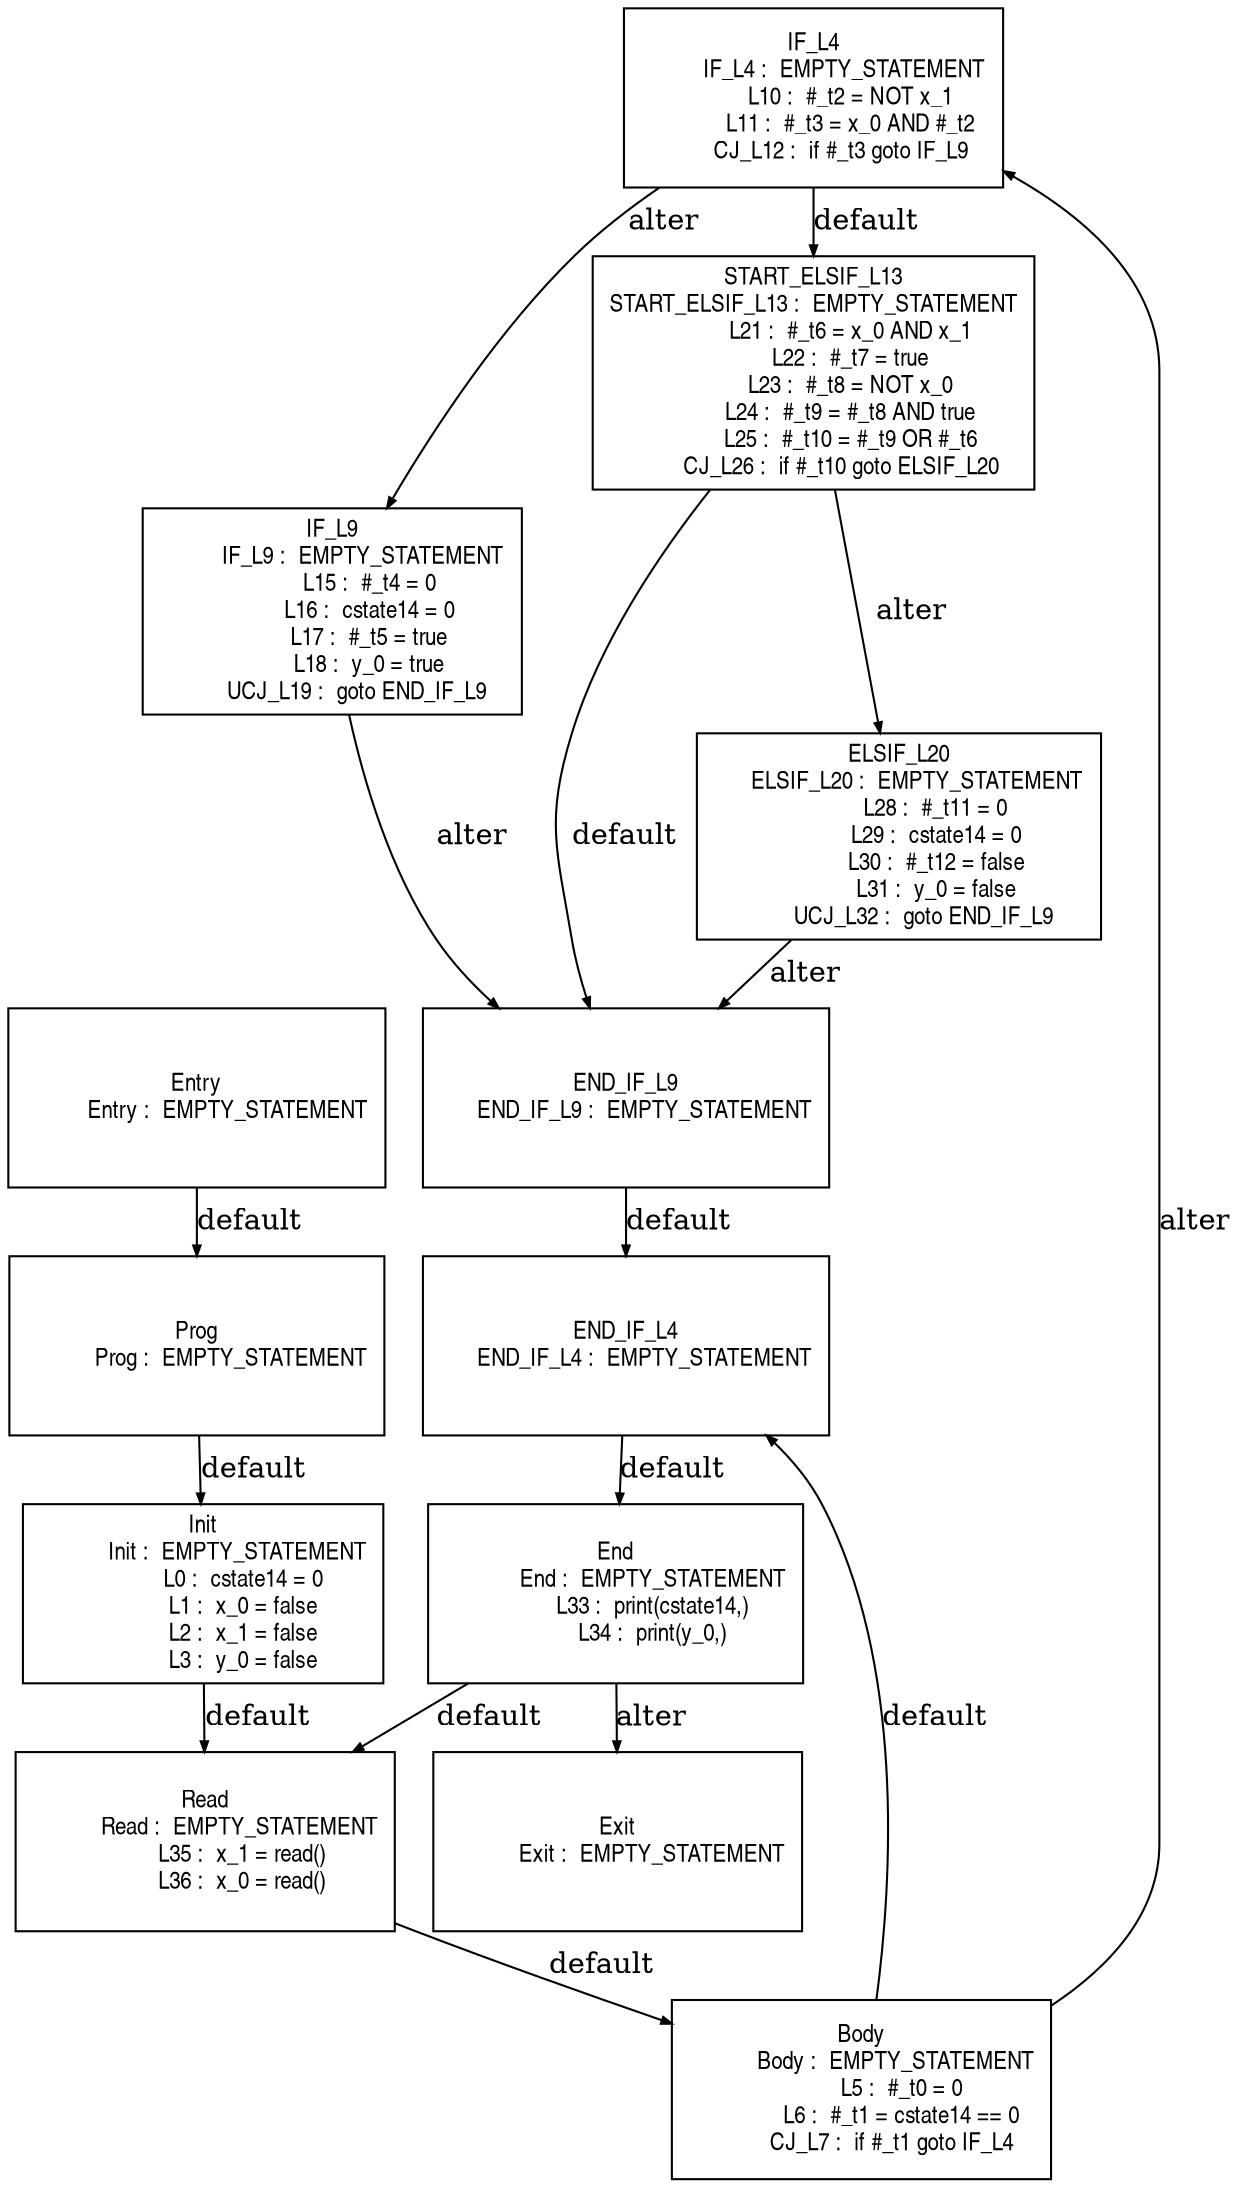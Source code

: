 digraph G {
  ranksep=.25;
  edge [arrowsize=.5]
  node [shape=rectangle, fontname="ArialNarrow",
        fontsize=12,  height=1.2];
  "IF_L4
          IF_L4 :  EMPTY_STATEMENT
            L10 :  #_t2 = NOT x_1
            L11 :  #_t3 = x_0 AND #_t2
         CJ_L12 :  if #_t3 goto IF_L9
"; "START_ELSIF_L13
START_ELSIF_L13 :  EMPTY_STATEMENT
            L21 :  #_t6 = x_0 AND x_1
            L22 :  #_t7 = true
            L23 :  #_t8 = NOT x_0
            L24 :  #_t9 = #_t8 AND true
            L25 :  #_t10 = #_t9 OR #_t6
         CJ_L26 :  if #_t10 goto ELSIF_L20
"; "End
            End :  EMPTY_STATEMENT
            L33 :  print(cstate14,)
            L34 :  print(y_0,)
"; "IF_L9
          IF_L9 :  EMPTY_STATEMENT
            L15 :  #_t4 = 0
            L16 :  cstate14 = 0
            L17 :  #_t5 = true
            L18 :  y_0 = true
        UCJ_L19 :  goto END_IF_L9
"; "END_IF_L4
      END_IF_L4 :  EMPTY_STATEMENT
"; "Init
           Init :  EMPTY_STATEMENT
             L0 :  cstate14 = 0
             L1 :  x_0 = false
             L2 :  x_1 = false
             L3 :  y_0 = false
"; "Exit
           Exit :  EMPTY_STATEMENT
"; "ELSIF_L20
      ELSIF_L20 :  EMPTY_STATEMENT
            L28 :  #_t11 = 0
            L29 :  cstate14 = 0
            L30 :  #_t12 = false
            L31 :  y_0 = false
        UCJ_L32 :  goto END_IF_L9
"; "Read
           Read :  EMPTY_STATEMENT
            L35 :  x_1 = read()
            L36 :  x_0 = read()
"; "END_IF_L9
      END_IF_L9 :  EMPTY_STATEMENT
"; "Prog
           Prog :  EMPTY_STATEMENT
"; "Body
           Body :  EMPTY_STATEMENT
             L5 :  #_t0 = 0
             L6 :  #_t1 = cstate14 == 0
          CJ_L7 :  if #_t1 goto IF_L4
"; "Entry
          Entry :  EMPTY_STATEMENT
"; 
  "Prog
           Prog :  EMPTY_STATEMENT
" -> "Init
           Init :  EMPTY_STATEMENT
             L0 :  cstate14 = 0
             L1 :  x_0 = false
             L2 :  x_1 = false
             L3 :  y_0 = false
"  [label="default"];
  "Init
           Init :  EMPTY_STATEMENT
             L0 :  cstate14 = 0
             L1 :  x_0 = false
             L2 :  x_1 = false
             L3 :  y_0 = false
" -> "Read
           Read :  EMPTY_STATEMENT
            L35 :  x_1 = read()
            L36 :  x_0 = read()
"  [label="default"];
  "Body
           Body :  EMPTY_STATEMENT
             L5 :  #_t0 = 0
             L6 :  #_t1 = cstate14 == 0
          CJ_L7 :  if #_t1 goto IF_L4
" -> "END_IF_L4
      END_IF_L4 :  EMPTY_STATEMENT
"  [label="default"];
  "Body
           Body :  EMPTY_STATEMENT
             L5 :  #_t0 = 0
             L6 :  #_t1 = cstate14 == 0
          CJ_L7 :  if #_t1 goto IF_L4
" -> "IF_L4
          IF_L4 :  EMPTY_STATEMENT
            L10 :  #_t2 = NOT x_1
            L11 :  #_t3 = x_0 AND #_t2
         CJ_L12 :  if #_t3 goto IF_L9
"  [label="alter"];
  "IF_L4
          IF_L4 :  EMPTY_STATEMENT
            L10 :  #_t2 = NOT x_1
            L11 :  #_t3 = x_0 AND #_t2
         CJ_L12 :  if #_t3 goto IF_L9
" -> "START_ELSIF_L13
START_ELSIF_L13 :  EMPTY_STATEMENT
            L21 :  #_t6 = x_0 AND x_1
            L22 :  #_t7 = true
            L23 :  #_t8 = NOT x_0
            L24 :  #_t9 = #_t8 AND true
            L25 :  #_t10 = #_t9 OR #_t6
         CJ_L26 :  if #_t10 goto ELSIF_L20
"  [label="default"];
  "IF_L4
          IF_L4 :  EMPTY_STATEMENT
            L10 :  #_t2 = NOT x_1
            L11 :  #_t3 = x_0 AND #_t2
         CJ_L12 :  if #_t3 goto IF_L9
" -> "IF_L9
          IF_L9 :  EMPTY_STATEMENT
            L15 :  #_t4 = 0
            L16 :  cstate14 = 0
            L17 :  #_t5 = true
            L18 :  y_0 = true
        UCJ_L19 :  goto END_IF_L9
"  [label="alter"];
  "IF_L9
          IF_L9 :  EMPTY_STATEMENT
            L15 :  #_t4 = 0
            L16 :  cstate14 = 0
            L17 :  #_t5 = true
            L18 :  y_0 = true
        UCJ_L19 :  goto END_IF_L9
" -> "END_IF_L9
      END_IF_L9 :  EMPTY_STATEMENT
"  [label="alter"];
  "START_ELSIF_L13
START_ELSIF_L13 :  EMPTY_STATEMENT
            L21 :  #_t6 = x_0 AND x_1
            L22 :  #_t7 = true
            L23 :  #_t8 = NOT x_0
            L24 :  #_t9 = #_t8 AND true
            L25 :  #_t10 = #_t9 OR #_t6
         CJ_L26 :  if #_t10 goto ELSIF_L20
" -> "END_IF_L9
      END_IF_L9 :  EMPTY_STATEMENT
"  [label="default"];
  "START_ELSIF_L13
START_ELSIF_L13 :  EMPTY_STATEMENT
            L21 :  #_t6 = x_0 AND x_1
            L22 :  #_t7 = true
            L23 :  #_t8 = NOT x_0
            L24 :  #_t9 = #_t8 AND true
            L25 :  #_t10 = #_t9 OR #_t6
         CJ_L26 :  if #_t10 goto ELSIF_L20
" -> "ELSIF_L20
      ELSIF_L20 :  EMPTY_STATEMENT
            L28 :  #_t11 = 0
            L29 :  cstate14 = 0
            L30 :  #_t12 = false
            L31 :  y_0 = false
        UCJ_L32 :  goto END_IF_L9
"  [label="alter"];
  "ELSIF_L20
      ELSIF_L20 :  EMPTY_STATEMENT
            L28 :  #_t11 = 0
            L29 :  cstate14 = 0
            L30 :  #_t12 = false
            L31 :  y_0 = false
        UCJ_L32 :  goto END_IF_L9
" -> "END_IF_L9
      END_IF_L9 :  EMPTY_STATEMENT
"  [label="alter"];
  "END_IF_L9
      END_IF_L9 :  EMPTY_STATEMENT
" -> "END_IF_L4
      END_IF_L4 :  EMPTY_STATEMENT
"  [label="default"];
  "END_IF_L4
      END_IF_L4 :  EMPTY_STATEMENT
" -> "End
            End :  EMPTY_STATEMENT
            L33 :  print(cstate14,)
            L34 :  print(y_0,)
"  [label="default"];
  "Entry
          Entry :  EMPTY_STATEMENT
" -> "Prog
           Prog :  EMPTY_STATEMENT
"  [label="default"];
  "End
            End :  EMPTY_STATEMENT
            L33 :  print(cstate14,)
            L34 :  print(y_0,)
" -> "Read
           Read :  EMPTY_STATEMENT
            L35 :  x_1 = read()
            L36 :  x_0 = read()
"  [label="default"];
  "End
            End :  EMPTY_STATEMENT
            L33 :  print(cstate14,)
            L34 :  print(y_0,)
" -> "Exit
           Exit :  EMPTY_STATEMENT
"  [label="alter"];
  "Read
           Read :  EMPTY_STATEMENT
            L35 :  x_1 = read()
            L36 :  x_0 = read()
" -> "Body
           Body :  EMPTY_STATEMENT
             L5 :  #_t0 = 0
             L6 :  #_t1 = cstate14 == 0
          CJ_L7 :  if #_t1 goto IF_L4
"  [label="default"];
}
